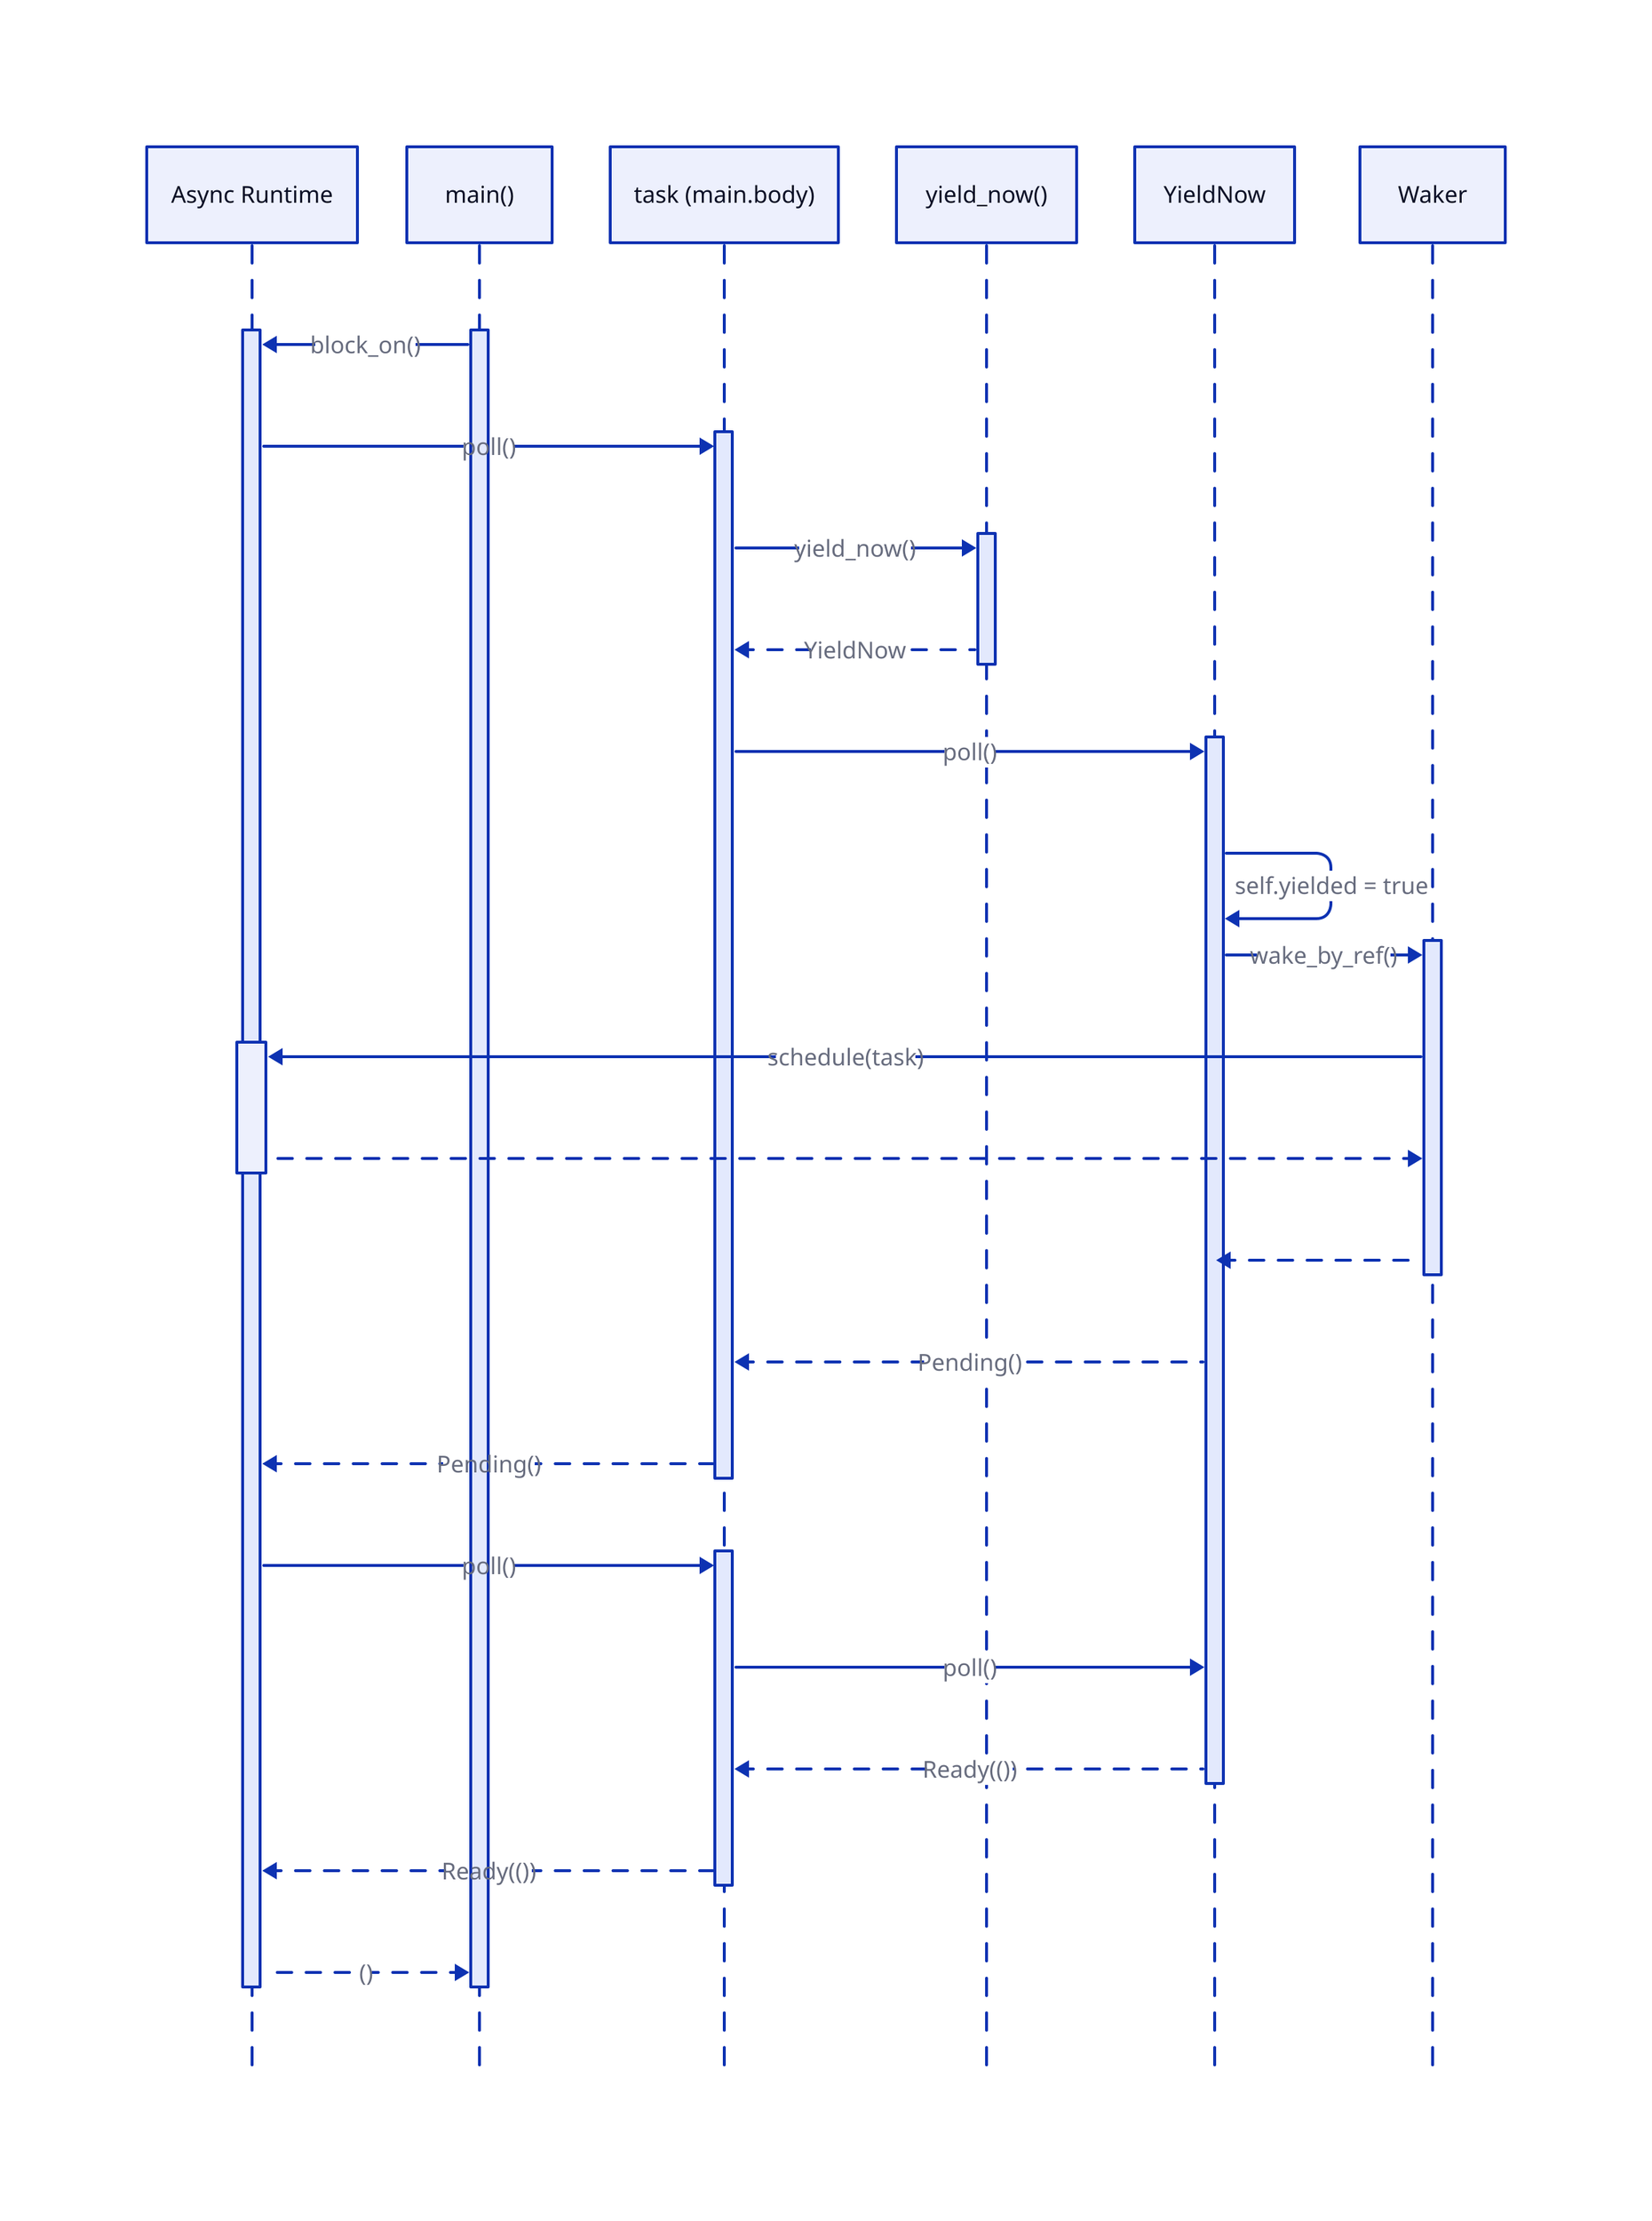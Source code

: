shape: sequence_diagram

runtime: Async Runtime
main: main()
main_task: task (main.body)
fn_yield_now: yield_now()
yield_now: YieldNow
waker: Waker

main.fn -> runtime.block: block_on()
runtime.block -> main_task.poll1: poll()

main_task.poll1 -> fn_yield_now.fn: yield_now()
main_task.poll1 <- fn_yield_now.fn: YieldNow {
  style.stroke-dash: 5
}

main_task.poll1 -> yield_now.future: poll()
yield_now.future -> yield_now.future: self.yielded = true
yield_now.future -> waker.fn: wake_by_ref()
waker.fn -> runtime.block.schedule: schedule(task)
waker.fn <- runtime.block.schedule: {
  style.stroke-dash: 5
}
yield_now <- waker.fn: {
  style.stroke-dash: 5
}
main_task.poll1 <- yield_now.future: Pending() {
  style.stroke-dash: 5
}
runtime.block <- main_task.poll1: Pending() {
  style.stroke-dash: 5
}

runtime.block -> main_task.poll2: poll()
main_task.poll2 -> yield_now.future: poll()
main_task.poll2 <- yield_now.future: Ready(()) {
  style.stroke-dash: 5
}
runtime.block <- main_task.poll2: Ready(()) {
  style.stroke-dash: 5
}
main.fn <- runtime.block: () {
  style.stroke-dash: 5
}
